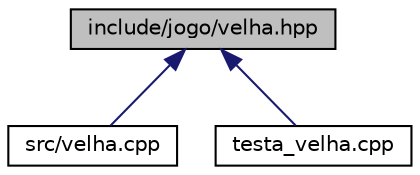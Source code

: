 digraph "include/jogo/velha.hpp"
{
 // LATEX_PDF_SIZE
  edge [fontname="Helvetica",fontsize="10",labelfontname="Helvetica",labelfontsize="10"];
  node [fontname="Helvetica",fontsize="10",shape=record];
  Node1 [label="include/jogo/velha.hpp",height=0.2,width=0.4,color="black", fillcolor="grey75", style="filled", fontcolor="black",tooltip=" "];
  Node1 -> Node2 [dir="back",color="midnightblue",fontsize="10",style="solid",fontname="Helvetica"];
  Node2 [label="src/velha.cpp",height=0.2,width=0.4,color="black", fillcolor="white", style="filled",URL="$velha_8cpp.html",tooltip=" "];
  Node1 -> Node3 [dir="back",color="midnightblue",fontsize="10",style="solid",fontname="Helvetica"];
  Node3 [label="testa_velha.cpp",height=0.2,width=0.4,color="black", fillcolor="white", style="filled",URL="$testa__velha_8cpp.html",tooltip=" "];
}
